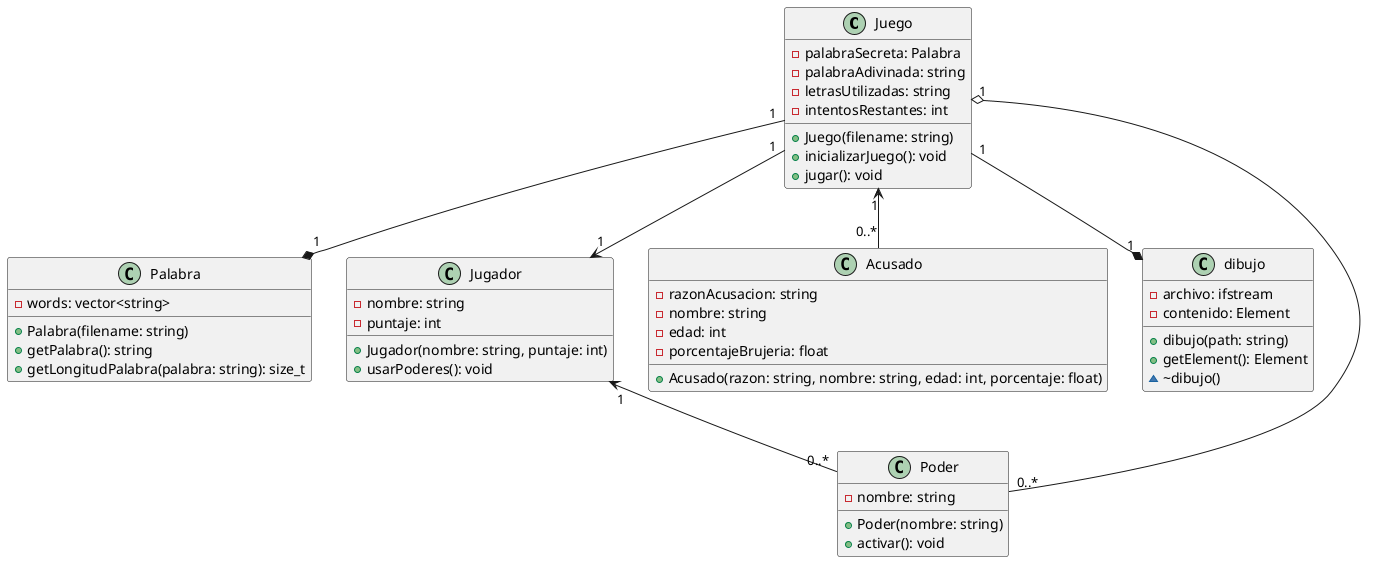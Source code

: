 @startuml ahorcado

class Juego {
    - palabraSecreta: Palabra
    - palabraAdivinada: string
    - letrasUtilizadas: string
    - intentosRestantes: int
    + Juego(filename: string)
    + inicializarJuego(): void
    + jugar(): void
}

class Palabra {
    - words: vector<string>
    + Palabra(filename: string)
    + getPalabra(): string
    + getLongitudPalabra(palabra: string): size_t
}

class Jugador {
    - nombre: string
    - puntaje: int
    + Jugador(nombre: string, puntaje: int)
    + usarPoderes(): void
}

class Acusado {
    - razonAcusacion: string
    - nombre: string
    - edad: int
    - porcentajeBrujeria: float
    + Acusado(razon: string, nombre: string, edad: int, porcentaje: float)
}

class dibujo {
    - archivo: ifstream
    - contenido: Element
    + dibujo(path: string)
    + getElement(): Element
    ~ ~dibujo()
}

class Poder {
    - nombre: string
    + Poder(nombre: string)
    + activar(): void
}

Juego "1" --* "1" Palabra
Juego "1" --* "1" dibujo
Juego "1" --> "1" Jugador
Juego "1" o-- "0..*" Poder 
Jugador "1" <-- "0..*" Poder 
Juego "1" <-- "0..*" Acusado 

@enduml

